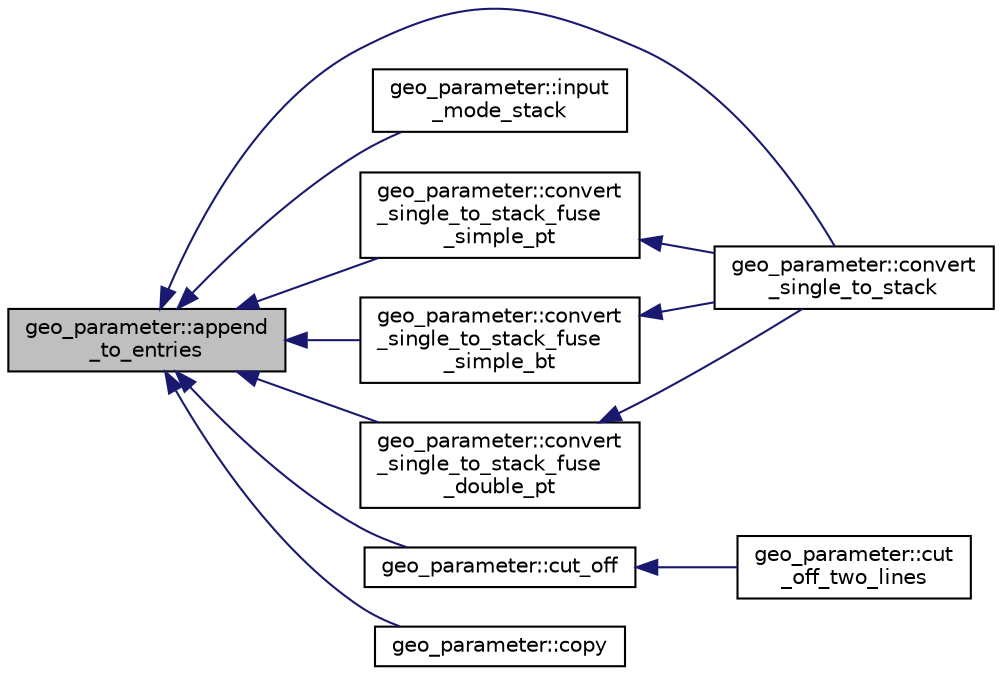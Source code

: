 digraph "geo_parameter::append_to_entries"
{
  edge [fontname="Helvetica",fontsize="10",labelfontname="Helvetica",labelfontsize="10"];
  node [fontname="Helvetica",fontsize="10",shape=record];
  rankdir="LR";
  Node5 [label="geo_parameter::append\l_to_entries",height=0.2,width=0.4,color="black", fillcolor="grey75", style="filled", fontcolor="black"];
  Node5 -> Node6 [dir="back",color="midnightblue",fontsize="10",style="solid",fontname="Helvetica"];
  Node6 [label="geo_parameter::convert\l_single_to_stack",height=0.2,width=0.4,color="black", fillcolor="white", style="filled",URL="$d9/d51/classgeo__parameter.html#a38a7db47929dd2be6c51bf84ce6910d1"];
  Node5 -> Node7 [dir="back",color="midnightblue",fontsize="10",style="solid",fontname="Helvetica"];
  Node7 [label="geo_parameter::input\l_mode_stack",height=0.2,width=0.4,color="black", fillcolor="white", style="filled",URL="$d9/d51/classgeo__parameter.html#a10ec756948696ab11fafb5091c2d463e"];
  Node5 -> Node8 [dir="back",color="midnightblue",fontsize="10",style="solid",fontname="Helvetica"];
  Node8 [label="geo_parameter::convert\l_single_to_stack_fuse\l_simple_pt",height=0.2,width=0.4,color="black", fillcolor="white", style="filled",URL="$d9/d51/classgeo__parameter.html#a55bfef2de6f778f98dc6556db7ca09f0"];
  Node8 -> Node6 [dir="back",color="midnightblue",fontsize="10",style="solid",fontname="Helvetica"];
  Node5 -> Node9 [dir="back",color="midnightblue",fontsize="10",style="solid",fontname="Helvetica"];
  Node9 [label="geo_parameter::convert\l_single_to_stack_fuse\l_simple_bt",height=0.2,width=0.4,color="black", fillcolor="white", style="filled",URL="$d9/d51/classgeo__parameter.html#a0cf3cd58d64429f34e0d332873df8ce0"];
  Node9 -> Node6 [dir="back",color="midnightblue",fontsize="10",style="solid",fontname="Helvetica"];
  Node5 -> Node10 [dir="back",color="midnightblue",fontsize="10",style="solid",fontname="Helvetica"];
  Node10 [label="geo_parameter::convert\l_single_to_stack_fuse\l_double_pt",height=0.2,width=0.4,color="black", fillcolor="white", style="filled",URL="$d9/d51/classgeo__parameter.html#a5932c348cab6747ce94d2eeb7a1c40b0"];
  Node10 -> Node6 [dir="back",color="midnightblue",fontsize="10",style="solid",fontname="Helvetica"];
  Node5 -> Node11 [dir="back",color="midnightblue",fontsize="10",style="solid",fontname="Helvetica"];
  Node11 [label="geo_parameter::cut_off",height=0.2,width=0.4,color="black", fillcolor="white", style="filled",URL="$d9/d51/classgeo__parameter.html#a88ddcdf4c59071a89cae32add3747759"];
  Node11 -> Node12 [dir="back",color="midnightblue",fontsize="10",style="solid",fontname="Helvetica"];
  Node12 [label="geo_parameter::cut\l_off_two_lines",height=0.2,width=0.4,color="black", fillcolor="white", style="filled",URL="$d9/d51/classgeo__parameter.html#a4a8521129ea64b169d26abf5ff0ce0d9"];
  Node5 -> Node13 [dir="back",color="midnightblue",fontsize="10",style="solid",fontname="Helvetica"];
  Node13 [label="geo_parameter::copy",height=0.2,width=0.4,color="black", fillcolor="white", style="filled",URL="$d9/d51/classgeo__parameter.html#aa1345dc9b7647a3831848debcd583d3a"];
}
